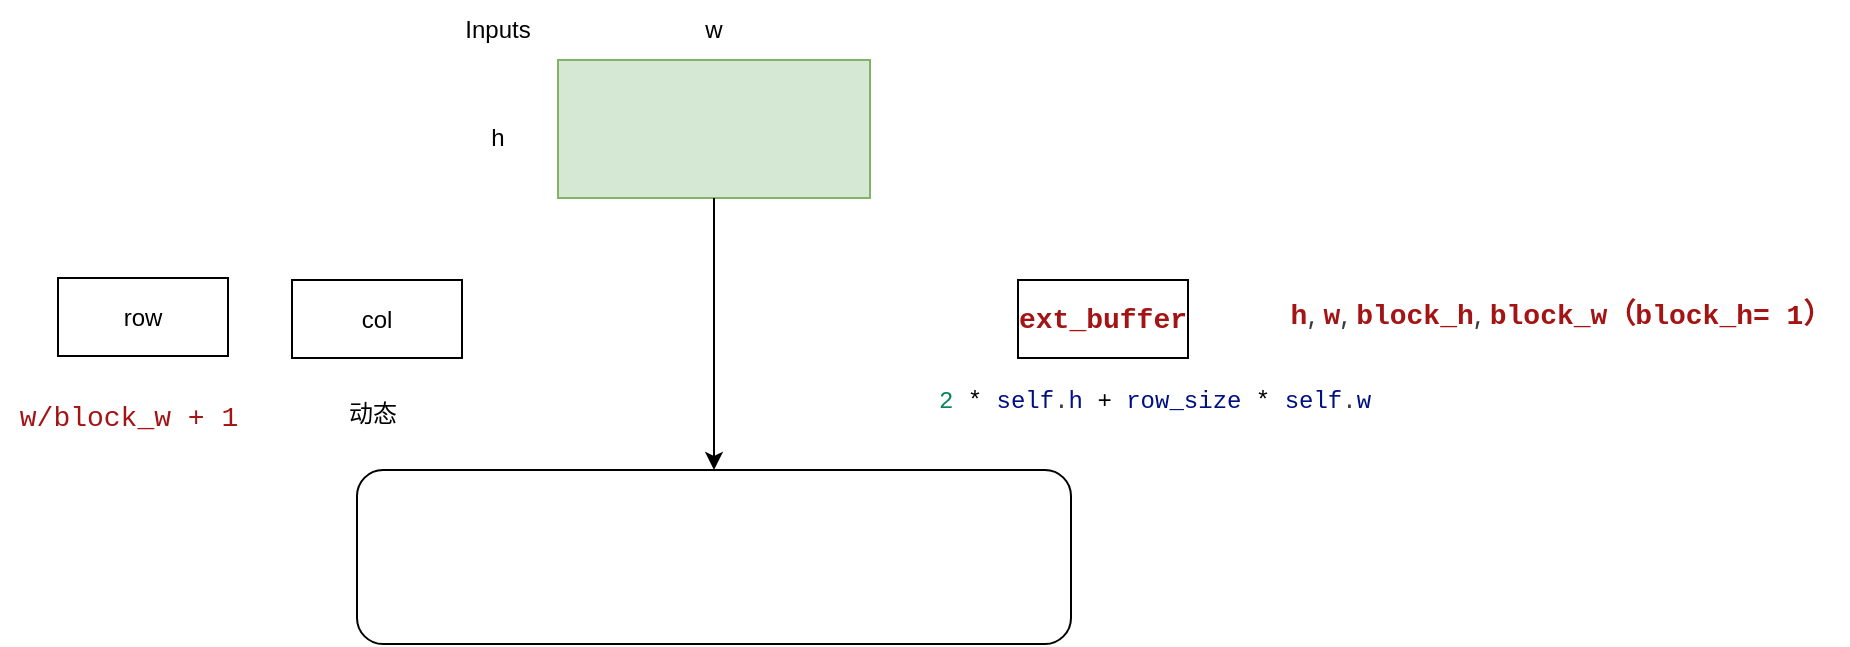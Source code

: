 <mxfile version="28.0.7">
  <diagram name="第 1 页" id="ZpcEN0CRGUifDq8EgPmV">
    <mxGraphModel dx="1298" dy="864" grid="0" gridSize="10" guides="1" tooltips="1" connect="1" arrows="1" fold="1" page="1" pageScale="1" pageWidth="827" pageHeight="1169" math="0" shadow="0">
      <root>
        <mxCell id="0" />
        <mxCell id="1" parent="0" />
        <mxCell id="qzRkMia-tIRLZ8vSt-Iy-1" value="" style="rounded=0;whiteSpace=wrap;html=1;fillColor=#d5e8d4;strokeColor=#82b366;" vertex="1" parent="1">
          <mxGeometry x="366" y="270" width="156" height="69" as="geometry" />
        </mxCell>
        <mxCell id="qzRkMia-tIRLZ8vSt-Iy-2" value="h" style="text;html=1;align=center;verticalAlign=middle;whiteSpace=wrap;rounded=0;" vertex="1" parent="1">
          <mxGeometry x="306" y="294" width="60" height="30" as="geometry" />
        </mxCell>
        <mxCell id="qzRkMia-tIRLZ8vSt-Iy-3" value="w" style="text;html=1;align=center;verticalAlign=middle;whiteSpace=wrap;rounded=0;" vertex="1" parent="1">
          <mxGeometry x="414" y="240" width="60" height="30" as="geometry" />
        </mxCell>
        <mxCell id="qzRkMia-tIRLZ8vSt-Iy-4" value="" style="rounded=1;whiteSpace=wrap;html=1;" vertex="1" parent="1">
          <mxGeometry x="265.5" y="475" width="357" height="87" as="geometry" />
        </mxCell>
        <mxCell id="qzRkMia-tIRLZ8vSt-Iy-5" value="Inputs" style="text;html=1;align=center;verticalAlign=middle;whiteSpace=wrap;rounded=0;" vertex="1" parent="1">
          <mxGeometry x="306" y="240" width="60" height="30" as="geometry" />
        </mxCell>
        <mxCell id="qzRkMia-tIRLZ8vSt-Iy-8" value="row" style="rounded=0;whiteSpace=wrap;html=1;" vertex="1" parent="1">
          <mxGeometry x="116" y="379" width="85" height="39" as="geometry" />
        </mxCell>
        <mxCell id="qzRkMia-tIRLZ8vSt-Iy-9" value="&lt;div&gt;&lt;span style=&quot;color: light-dark(rgb(163, 21, 21), rgb(255, 167, 167)); font-family: Menlo, Monaco, &amp;quot;Courier New&amp;quot;, monospace; font-size: 14px; text-wrap-mode: wrap; background-color: transparent;&quot;&gt;w/block_w + 1&lt;/span&gt;&lt;/div&gt;" style="text;html=1;align=center;verticalAlign=middle;resizable=0;points=[];autosize=1;strokeColor=none;fillColor=none;" vertex="1" parent="1">
          <mxGeometry x="87" y="434" width="128" height="29" as="geometry" />
        </mxCell>
        <mxCell id="qzRkMia-tIRLZ8vSt-Iy-10" value="&lt;strong style=&quot;color: rgb(59, 59, 59); font-family: -apple-system, &amp;quot;system-ui&amp;quot;, &amp;quot;Segoe WPC&amp;quot;, &amp;quot;Segoe UI&amp;quot;, system-ui, Ubuntu, &amp;quot;Droid Sans&amp;quot;, sans-serif; font-size: 14px; text-align: left;&quot;&gt;&lt;code style=&quot;color: rgb(163, 21, 21); font-family: Menlo, Monaco, &amp;quot;Courier New&amp;quot;, monospace; font-size: 1em; line-height: 1.357em;&quot;&gt;ext_buffer&lt;/code&gt;&lt;/strong&gt;" style="rounded=0;whiteSpace=wrap;html=1;" vertex="1" parent="1">
          <mxGeometry x="596" y="380" width="85" height="39" as="geometry" />
        </mxCell>
        <mxCell id="qzRkMia-tIRLZ8vSt-Iy-11" value="&lt;strong style=&quot;color: rgb(59, 59, 59); font-family: -apple-system, &amp;quot;system-ui&amp;quot;, &amp;quot;Segoe WPC&amp;quot;, &amp;quot;Segoe UI&amp;quot;, system-ui, Ubuntu, &amp;quot;Droid Sans&amp;quot;, sans-serif; font-size: 14px; text-align: left; text-wrap-mode: wrap;&quot;&gt;&lt;code style=&quot;color: rgb(163, 21, 21); font-family: Menlo, Monaco, &amp;quot;Courier New&amp;quot;, monospace; font-size: 1em; line-height: 1.357em;&quot;&gt;h&lt;/code&gt;&lt;/strong&gt;&lt;span style=&quot;color: rgb(59, 59, 59); font-family: -apple-system, &amp;quot;system-ui&amp;quot;, &amp;quot;Segoe WPC&amp;quot;, &amp;quot;Segoe UI&amp;quot;, system-ui, Ubuntu, &amp;quot;Droid Sans&amp;quot;, sans-serif; font-size: 14px; text-align: left; text-wrap-mode: wrap;&quot;&gt;,&amp;nbsp;&lt;/span&gt;&lt;strong style=&quot;color: rgb(59, 59, 59); font-family: -apple-system, &amp;quot;system-ui&amp;quot;, &amp;quot;Segoe WPC&amp;quot;, &amp;quot;Segoe UI&amp;quot;, system-ui, Ubuntu, &amp;quot;Droid Sans&amp;quot;, sans-serif; font-size: 14px; text-align: left; text-wrap-mode: wrap;&quot;&gt;&lt;code style=&quot;color: rgb(163, 21, 21); font-family: Menlo, Monaco, &amp;quot;Courier New&amp;quot;, monospace; font-size: 1em; line-height: 1.357em;&quot;&gt;w&lt;/code&gt;&lt;/strong&gt;&lt;span style=&quot;color: rgb(59, 59, 59); font-family: -apple-system, &amp;quot;system-ui&amp;quot;, &amp;quot;Segoe WPC&amp;quot;, &amp;quot;Segoe UI&amp;quot;, system-ui, Ubuntu, &amp;quot;Droid Sans&amp;quot;, sans-serif; font-size: 14px; text-align: left; text-wrap-mode: wrap;&quot;&gt;,&amp;nbsp;&lt;/span&gt;&lt;strong style=&quot;color: rgb(59, 59, 59); font-family: -apple-system, &amp;quot;system-ui&amp;quot;, &amp;quot;Segoe WPC&amp;quot;, &amp;quot;Segoe UI&amp;quot;, system-ui, Ubuntu, &amp;quot;Droid Sans&amp;quot;, sans-serif; font-size: 14px; text-align: left; text-wrap-mode: wrap;&quot;&gt;&lt;code style=&quot;color: rgb(163, 21, 21); font-family: Menlo, Monaco, &amp;quot;Courier New&amp;quot;, monospace; font-size: 1em; line-height: 1.357em;&quot;&gt;block_h&lt;/code&gt;&lt;/strong&gt;&lt;span style=&quot;color: rgb(59, 59, 59); font-family: -apple-system, &amp;quot;system-ui&amp;quot;, &amp;quot;Segoe WPC&amp;quot;, &amp;quot;Segoe UI&amp;quot;, system-ui, Ubuntu, &amp;quot;Droid Sans&amp;quot;, sans-serif; font-size: 14px; text-align: left; text-wrap-mode: wrap;&quot;&gt;,&amp;nbsp;&lt;/span&gt;&lt;strong style=&quot;color: rgb(59, 59, 59); font-family: -apple-system, &amp;quot;system-ui&amp;quot;, &amp;quot;Segoe WPC&amp;quot;, &amp;quot;Segoe UI&amp;quot;, system-ui, Ubuntu, &amp;quot;Droid Sans&amp;quot;, sans-serif; font-size: 14px; text-align: left; text-wrap-mode: wrap;&quot;&gt;&lt;code style=&quot;color: rgb(163, 21, 21); font-family: Menlo, Monaco, &amp;quot;Courier New&amp;quot;, monospace; font-size: 1em; line-height: 1.357em;&quot;&gt;block_w（block_h= 1）&lt;/code&gt;&lt;/strong&gt;" style="text;html=1;align=center;verticalAlign=middle;resizable=0;points=[];autosize=1;strokeColor=none;fillColor=none;" vertex="1" parent="1">
          <mxGeometry x="722" y="382" width="289" height="31" as="geometry" />
        </mxCell>
        <mxCell id="qzRkMia-tIRLZ8vSt-Iy-12" value="&lt;div style=&quot;color: rgb(59, 59, 59); background-color: rgb(255, 255, 255); font-family: Menlo, Monaco, &amp;quot;Courier New&amp;quot;, monospace; line-height: 18px; white-space-collapse: preserve;&quot;&gt;&lt;span style=&quot;color: #098658;&quot;&gt;2&lt;/span&gt; &lt;span style=&quot;color: #000000;&quot;&gt;*&lt;/span&gt; &lt;span style=&quot;color: #001080;&quot;&gt;self&lt;/span&gt;.&lt;span style=&quot;color: #001080;&quot;&gt;h&lt;/span&gt; &lt;span style=&quot;color: #000000;&quot;&gt;+&lt;/span&gt; &lt;span style=&quot;color: #001080;&quot;&gt;row_size&lt;/span&gt; &lt;span style=&quot;color: #000000;&quot;&gt;*&lt;/span&gt; &lt;span style=&quot;color: #001080;&quot;&gt;self&lt;/span&gt;.&lt;span style=&quot;color: #001080;&quot;&gt;w&lt;/span&gt;&lt;/div&gt;" style="text;html=1;align=center;verticalAlign=middle;resizable=0;points=[];autosize=1;strokeColor=none;fillColor=none;" vertex="1" parent="1">
          <mxGeometry x="546" y="425" width="235" height="30" as="geometry" />
        </mxCell>
        <mxCell id="qzRkMia-tIRLZ8vSt-Iy-13" value="col" style="rounded=0;whiteSpace=wrap;html=1;" vertex="1" parent="1">
          <mxGeometry x="233" y="380" width="85" height="39" as="geometry" />
        </mxCell>
        <mxCell id="qzRkMia-tIRLZ8vSt-Iy-14" value="动态" style="text;html=1;align=center;verticalAlign=middle;resizable=0;points=[];autosize=1;strokeColor=none;fillColor=none;" vertex="1" parent="1">
          <mxGeometry x="252" y="434" width="42" height="26" as="geometry" />
        </mxCell>
        <mxCell id="qzRkMia-tIRLZ8vSt-Iy-15" value="" style="endArrow=classic;html=1;rounded=0;exitX=0.5;exitY=1;exitDx=0;exitDy=0;entryX=0.5;entryY=0;entryDx=0;entryDy=0;" edge="1" parent="1" source="qzRkMia-tIRLZ8vSt-Iy-1" target="qzRkMia-tIRLZ8vSt-Iy-4">
          <mxGeometry width="50" height="50" relative="1" as="geometry">
            <mxPoint x="466" y="699" as="sourcePoint" />
            <mxPoint x="516" y="649" as="targetPoint" />
          </mxGeometry>
        </mxCell>
      </root>
    </mxGraphModel>
  </diagram>
</mxfile>
